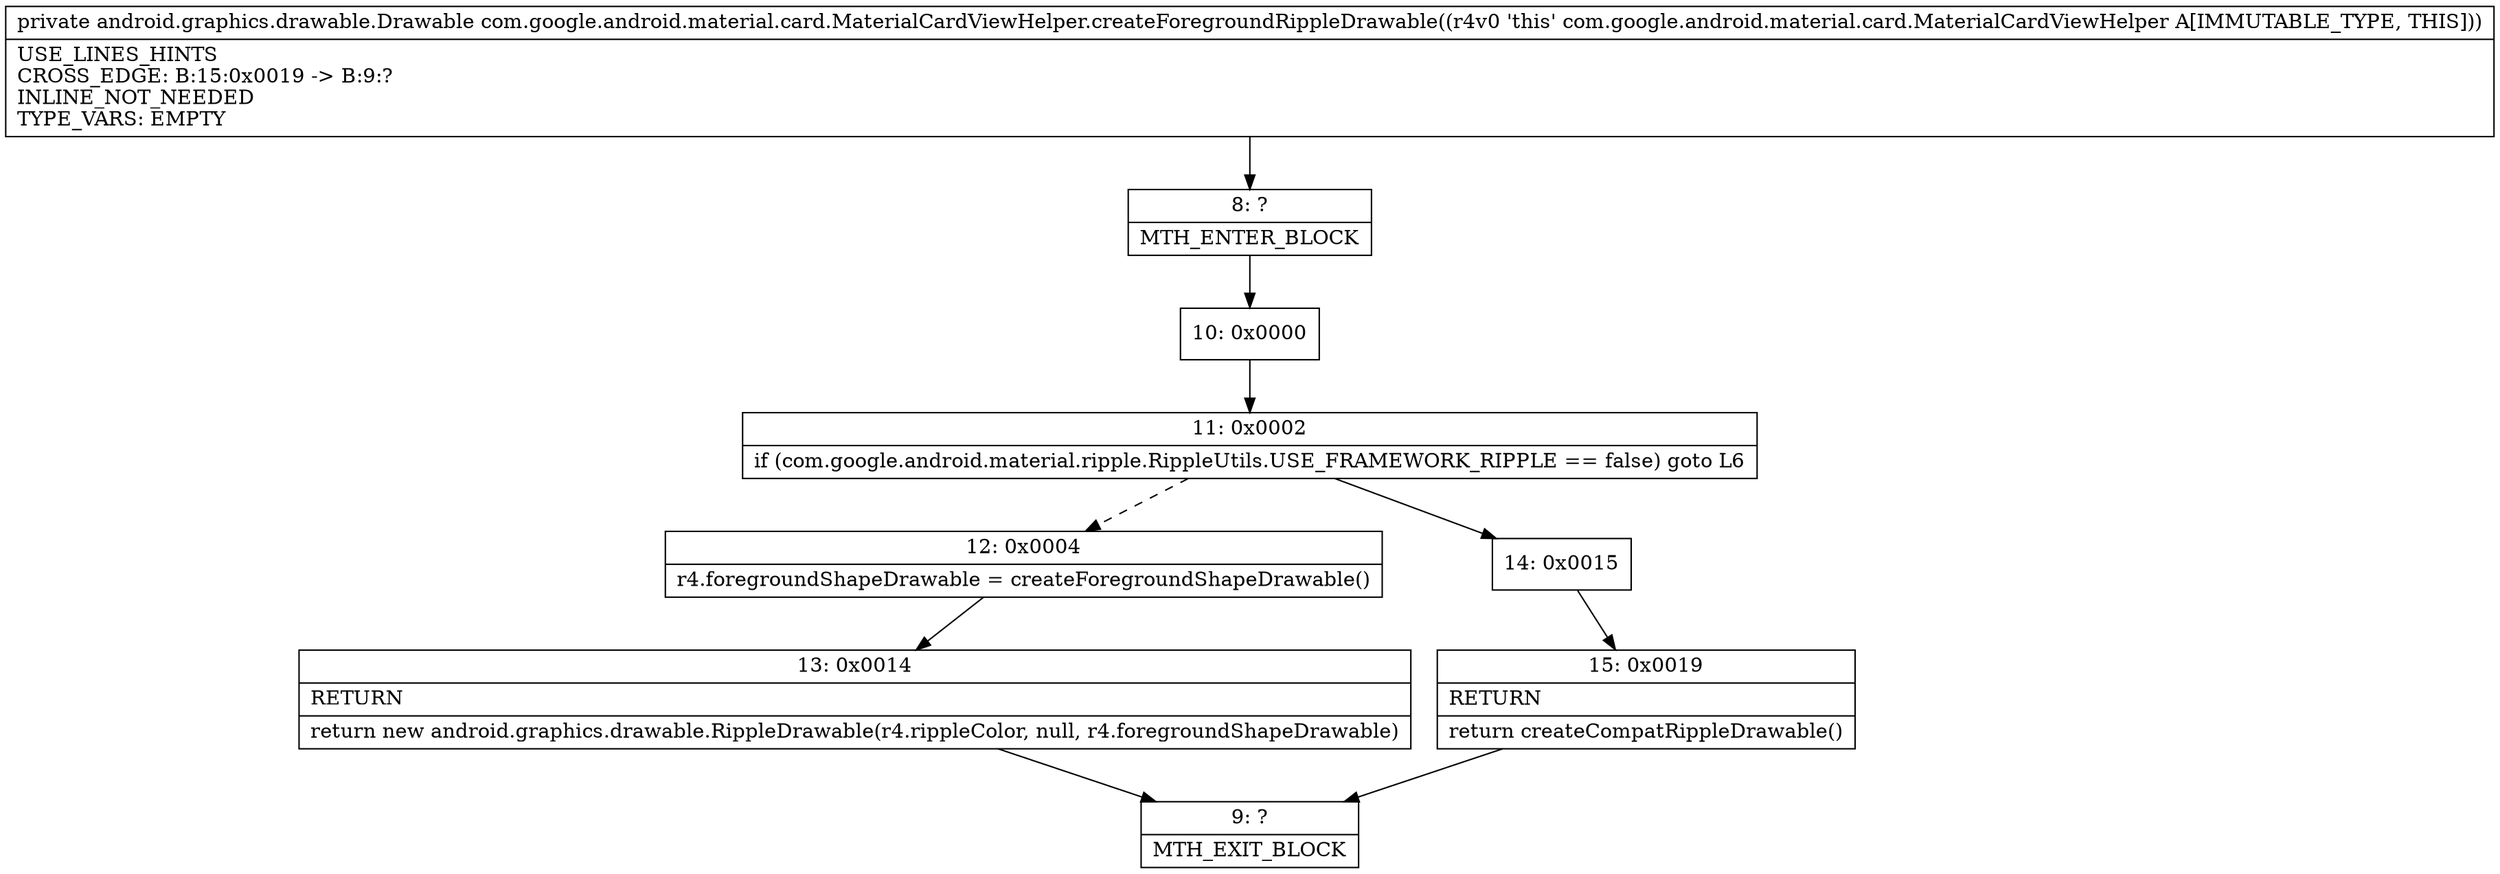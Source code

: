 digraph "CFG forcom.google.android.material.card.MaterialCardViewHelper.createForegroundRippleDrawable()Landroid\/graphics\/drawable\/Drawable;" {
Node_8 [shape=record,label="{8\:\ ?|MTH_ENTER_BLOCK\l}"];
Node_10 [shape=record,label="{10\:\ 0x0000}"];
Node_11 [shape=record,label="{11\:\ 0x0002|if (com.google.android.material.ripple.RippleUtils.USE_FRAMEWORK_RIPPLE == false) goto L6\l}"];
Node_12 [shape=record,label="{12\:\ 0x0004|r4.foregroundShapeDrawable = createForegroundShapeDrawable()\l}"];
Node_13 [shape=record,label="{13\:\ 0x0014|RETURN\l|return new android.graphics.drawable.RippleDrawable(r4.rippleColor, null, r4.foregroundShapeDrawable)\l}"];
Node_9 [shape=record,label="{9\:\ ?|MTH_EXIT_BLOCK\l}"];
Node_14 [shape=record,label="{14\:\ 0x0015}"];
Node_15 [shape=record,label="{15\:\ 0x0019|RETURN\l|return createCompatRippleDrawable()\l}"];
MethodNode[shape=record,label="{private android.graphics.drawable.Drawable com.google.android.material.card.MaterialCardViewHelper.createForegroundRippleDrawable((r4v0 'this' com.google.android.material.card.MaterialCardViewHelper A[IMMUTABLE_TYPE, THIS]))  | USE_LINES_HINTS\lCROSS_EDGE: B:15:0x0019 \-\> B:9:?\lINLINE_NOT_NEEDED\lTYPE_VARS: EMPTY\l}"];
MethodNode -> Node_8;Node_8 -> Node_10;
Node_10 -> Node_11;
Node_11 -> Node_12[style=dashed];
Node_11 -> Node_14;
Node_12 -> Node_13;
Node_13 -> Node_9;
Node_14 -> Node_15;
Node_15 -> Node_9;
}

